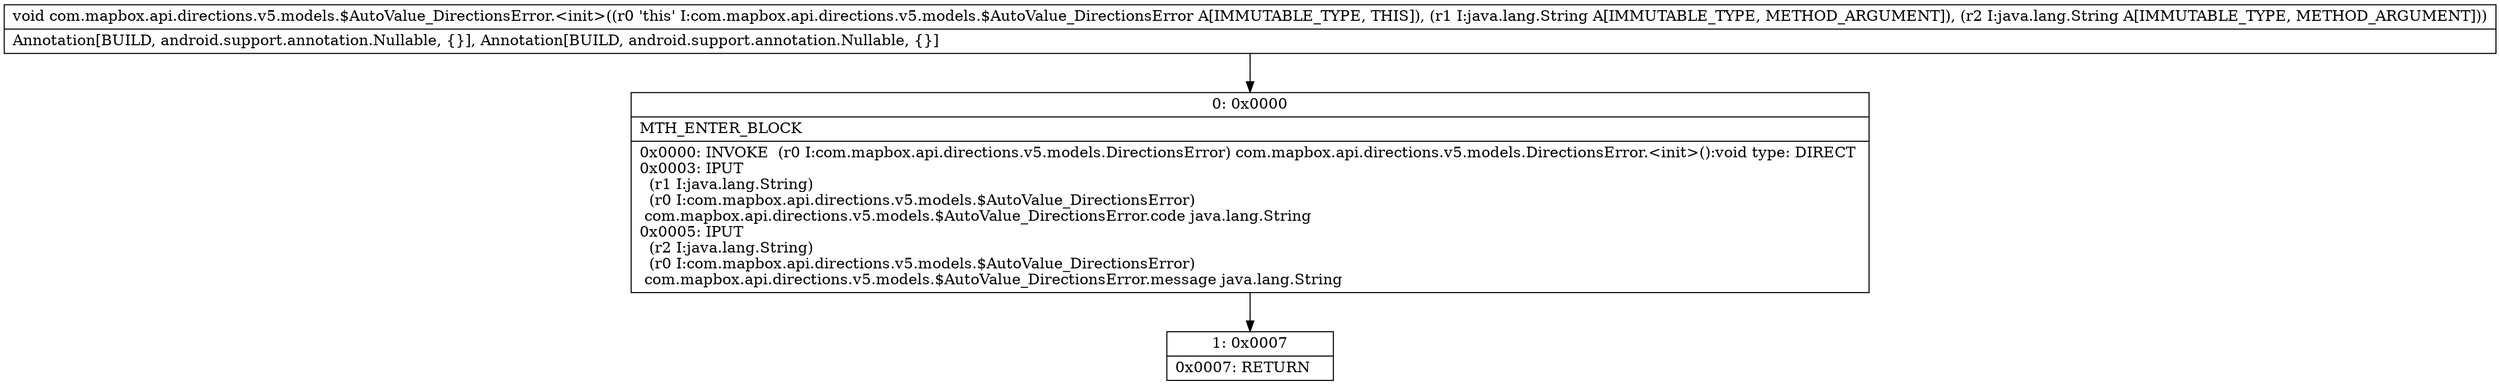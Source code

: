 digraph "CFG forcom.mapbox.api.directions.v5.models.$AutoValue_DirectionsError.\<init\>(Ljava\/lang\/String;Ljava\/lang\/String;)V" {
Node_0 [shape=record,label="{0\:\ 0x0000|MTH_ENTER_BLOCK\l|0x0000: INVOKE  (r0 I:com.mapbox.api.directions.v5.models.DirectionsError) com.mapbox.api.directions.v5.models.DirectionsError.\<init\>():void type: DIRECT \l0x0003: IPUT  \l  (r1 I:java.lang.String)\l  (r0 I:com.mapbox.api.directions.v5.models.$AutoValue_DirectionsError)\l com.mapbox.api.directions.v5.models.$AutoValue_DirectionsError.code java.lang.String \l0x0005: IPUT  \l  (r2 I:java.lang.String)\l  (r0 I:com.mapbox.api.directions.v5.models.$AutoValue_DirectionsError)\l com.mapbox.api.directions.v5.models.$AutoValue_DirectionsError.message java.lang.String \l}"];
Node_1 [shape=record,label="{1\:\ 0x0007|0x0007: RETURN   \l}"];
MethodNode[shape=record,label="{void com.mapbox.api.directions.v5.models.$AutoValue_DirectionsError.\<init\>((r0 'this' I:com.mapbox.api.directions.v5.models.$AutoValue_DirectionsError A[IMMUTABLE_TYPE, THIS]), (r1 I:java.lang.String A[IMMUTABLE_TYPE, METHOD_ARGUMENT]), (r2 I:java.lang.String A[IMMUTABLE_TYPE, METHOD_ARGUMENT]))  | Annotation[BUILD, android.support.annotation.Nullable, \{\}], Annotation[BUILD, android.support.annotation.Nullable, \{\}]\l}"];
MethodNode -> Node_0;
Node_0 -> Node_1;
}


